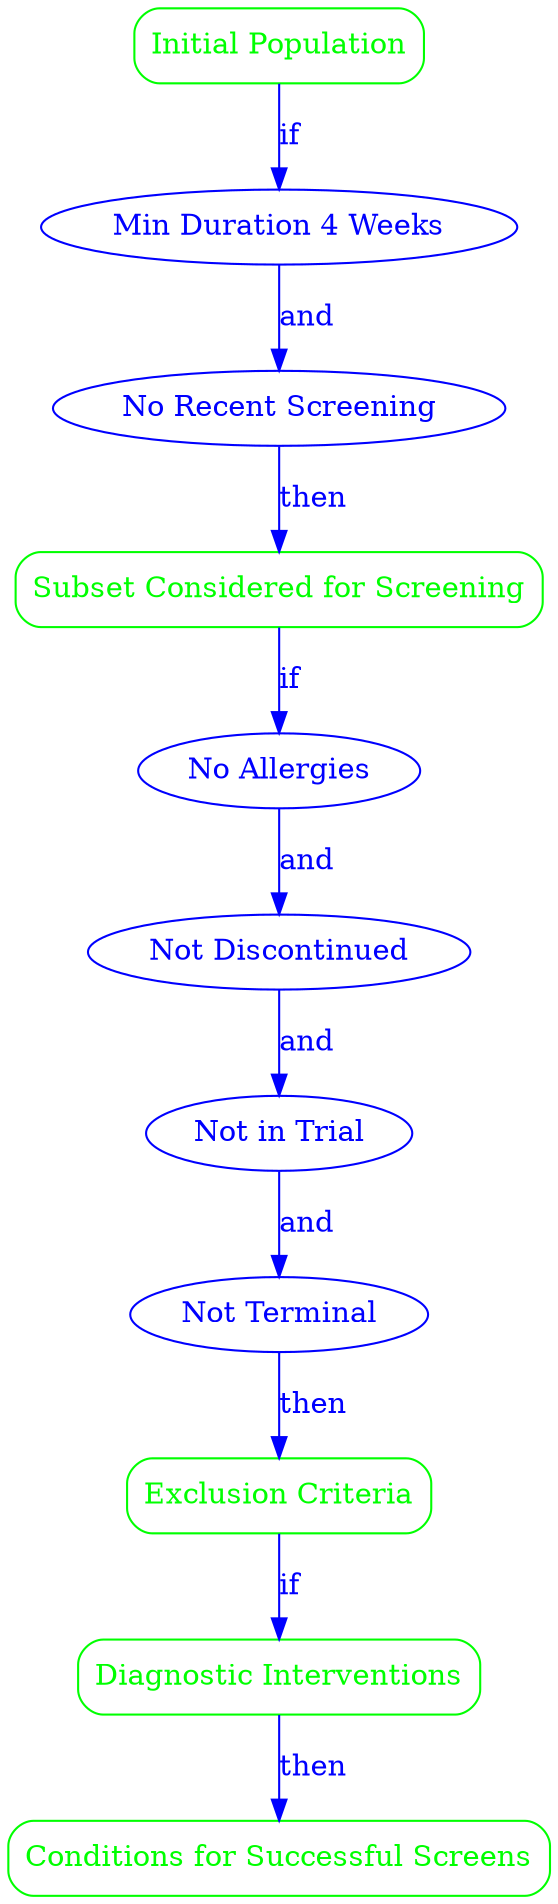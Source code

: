 digraph Protocol {
    rankdir=TB;

    // Population nodes
    InitialPop [label="Initial Population" shape=box style=rounded color=green fontcolor=green comment="All patients currently prescribed GLP-1 receptor agonists, including but not limited to medications such as liraglutide, exenatide, dulaglutide, semaglutide, and albiglutide."];
    SubsetScreen [label="Subset Considered for Screening" shape=box style=rounded color=green fontcolor=green comment="Patients from the initial population who have been on GLP-1 medications for a minimum duration of 4 weeks and have not had a documented side effect screening in the past 3 months."];
    Exclusion [label="Exclusion Criteria" shape=box style=rounded color=green fontcolor=green comment="Patients with documented allergies or contraindications to GLP-1 medications, who have discontinued GLP-1 medications within the last 4 weeks, currently participating in a clinical trial involving GLP-1 medications where side effect monitoring is already being conducted, or with a terminal illness or in palliative care."];
    Diagnostic [label="Diagnostic Interventions" shape=box style=rounded color=green fontcolor=green comment="Conduct a comprehensive review of the patient's medical history and current symptoms, administer a standardized questionnaire to assess common side effects, and perform necessary laboratory tests if indicated by symptoms."];
    SuccessfulScreen [label="Conditions for Successful Screens" shape=box style=rounded color=green fontcolor=green comment="Identification and documentation of any side effects, clear communication of findings, recommendation for consultation with a healthcare provider, and follow-up plan established."];

    // Criterion nodes
    MinDuration [label="Min Duration 4 Weeks" shape=ellipse color=blue fontcolor=blue comment="Patients from the initial population who have been on GLP-1 medications for a minimum duration of 4 weeks."];
    NoRecentScreen [label="No Recent Screening" shape=ellipse color=blue fontcolor=blue comment="Patients who have not had a documented side effect screening in the past 3 months."];
    NoAllergies [label="No Allergies" shape=ellipse color=blue fontcolor=blue comment="Patients with documented allergies or contraindications to GLP-1 medications."];
    NotDiscontinued [label="Not Discontinued" shape=ellipse color=blue fontcolor=blue comment="Patients who have discontinued GLP-1 medications within the last 4 weeks."];
    NotInTrial [label="Not in Trial" shape=ellipse color=blue fontcolor=blue comment="Patients currently participating in a clinical trial involving GLP-1 medications where side effect monitoring is already being conducted."];
    NotTerminal [label="Not Terminal" shape=ellipse color=blue fontcolor=blue comment="Patients with a terminal illness or in palliative care where the focus is on comfort rather than active management of medication side effects."];

    // Edges
    InitialPop -> MinDuration [label="if" color=blue fontcolor=blue];
    MinDuration -> NoRecentScreen [label="and" color=blue fontcolor=blue];
    NoRecentScreen -> SubsetScreen [label="then" color=blue fontcolor=blue];

    SubsetScreen -> NoAllergies [label="if" color=blue fontcolor=blue];
    NoAllergies -> NotDiscontinued [label="and" color=blue fontcolor=blue];
    NotDiscontinued -> NotInTrial [label="and" color=blue fontcolor=blue];
    NotInTrial -> NotTerminal [label="and" color=blue fontcolor=blue];
    NotTerminal -> Exclusion [label="then" color=blue fontcolor=blue];

    Exclusion -> Diagnostic [label="if" color=blue fontcolor=blue];
    Diagnostic -> SuccessfulScreen [label="then" color=blue fontcolor=blue];
}